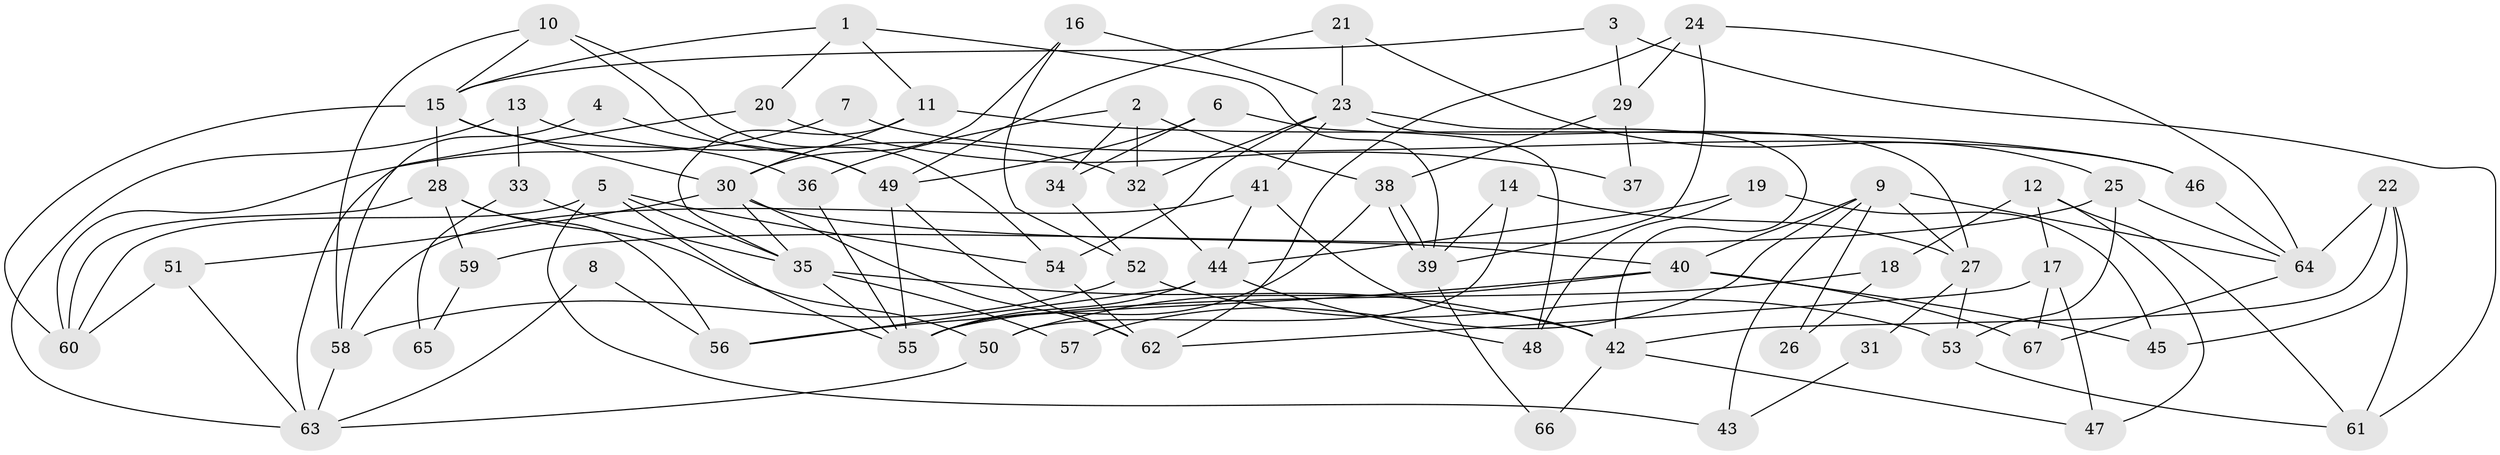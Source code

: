 // coarse degree distribution, {5: 0.2222222222222222, 11: 0.037037037037037035, 8: 0.07407407407407407, 6: 0.1111111111111111, 3: 0.25925925925925924, 7: 0.07407407407407407, 4: 0.07407407407407407, 9: 0.14814814814814814}
// Generated by graph-tools (version 1.1) at 2025/37/03/04/25 23:37:12]
// undirected, 67 vertices, 134 edges
graph export_dot {
  node [color=gray90,style=filled];
  1;
  2;
  3;
  4;
  5;
  6;
  7;
  8;
  9;
  10;
  11;
  12;
  13;
  14;
  15;
  16;
  17;
  18;
  19;
  20;
  21;
  22;
  23;
  24;
  25;
  26;
  27;
  28;
  29;
  30;
  31;
  32;
  33;
  34;
  35;
  36;
  37;
  38;
  39;
  40;
  41;
  42;
  43;
  44;
  45;
  46;
  47;
  48;
  49;
  50;
  51;
  52;
  53;
  54;
  55;
  56;
  57;
  58;
  59;
  60;
  61;
  62;
  63;
  64;
  65;
  66;
  67;
  1 -- 39;
  1 -- 15;
  1 -- 11;
  1 -- 20;
  2 -- 36;
  2 -- 38;
  2 -- 32;
  2 -- 34;
  3 -- 61;
  3 -- 29;
  3 -- 15;
  4 -- 49;
  4 -- 58;
  5 -- 55;
  5 -- 54;
  5 -- 35;
  5 -- 43;
  5 -- 60;
  6 -- 34;
  6 -- 49;
  6 -- 48;
  7 -- 60;
  7 -- 46;
  8 -- 63;
  8 -- 56;
  9 -- 64;
  9 -- 40;
  9 -- 26;
  9 -- 27;
  9 -- 43;
  9 -- 57;
  10 -- 58;
  10 -- 15;
  10 -- 49;
  10 -- 54;
  11 -- 35;
  11 -- 30;
  11 -- 46;
  12 -- 47;
  12 -- 17;
  12 -- 18;
  12 -- 61;
  13 -- 63;
  13 -- 32;
  13 -- 33;
  14 -- 39;
  14 -- 50;
  14 -- 27;
  15 -- 30;
  15 -- 28;
  15 -- 36;
  15 -- 60;
  16 -- 23;
  16 -- 30;
  16 -- 52;
  17 -- 67;
  17 -- 62;
  17 -- 47;
  18 -- 55;
  18 -- 26;
  19 -- 44;
  19 -- 48;
  19 -- 45;
  20 -- 63;
  20 -- 37;
  21 -- 23;
  21 -- 49;
  21 -- 25;
  22 -- 45;
  22 -- 42;
  22 -- 61;
  22 -- 64;
  23 -- 27;
  23 -- 41;
  23 -- 32;
  23 -- 42;
  23 -- 54;
  24 -- 64;
  24 -- 62;
  24 -- 29;
  24 -- 39;
  25 -- 53;
  25 -- 59;
  25 -- 64;
  27 -- 31;
  27 -- 53;
  28 -- 60;
  28 -- 50;
  28 -- 56;
  28 -- 59;
  29 -- 38;
  29 -- 37;
  30 -- 51;
  30 -- 35;
  30 -- 40;
  30 -- 62;
  31 -- 43;
  32 -- 44;
  33 -- 35;
  33 -- 65;
  34 -- 52;
  35 -- 42;
  35 -- 55;
  35 -- 57;
  36 -- 55;
  38 -- 39;
  38 -- 39;
  38 -- 55;
  39 -- 66;
  40 -- 56;
  40 -- 45;
  40 -- 50;
  40 -- 67;
  41 -- 42;
  41 -- 44;
  41 -- 58;
  42 -- 47;
  42 -- 66;
  44 -- 55;
  44 -- 48;
  44 -- 56;
  46 -- 64;
  49 -- 62;
  49 -- 55;
  50 -- 63;
  51 -- 60;
  51 -- 63;
  52 -- 53;
  52 -- 58;
  53 -- 61;
  54 -- 62;
  58 -- 63;
  59 -- 65;
  64 -- 67;
}
